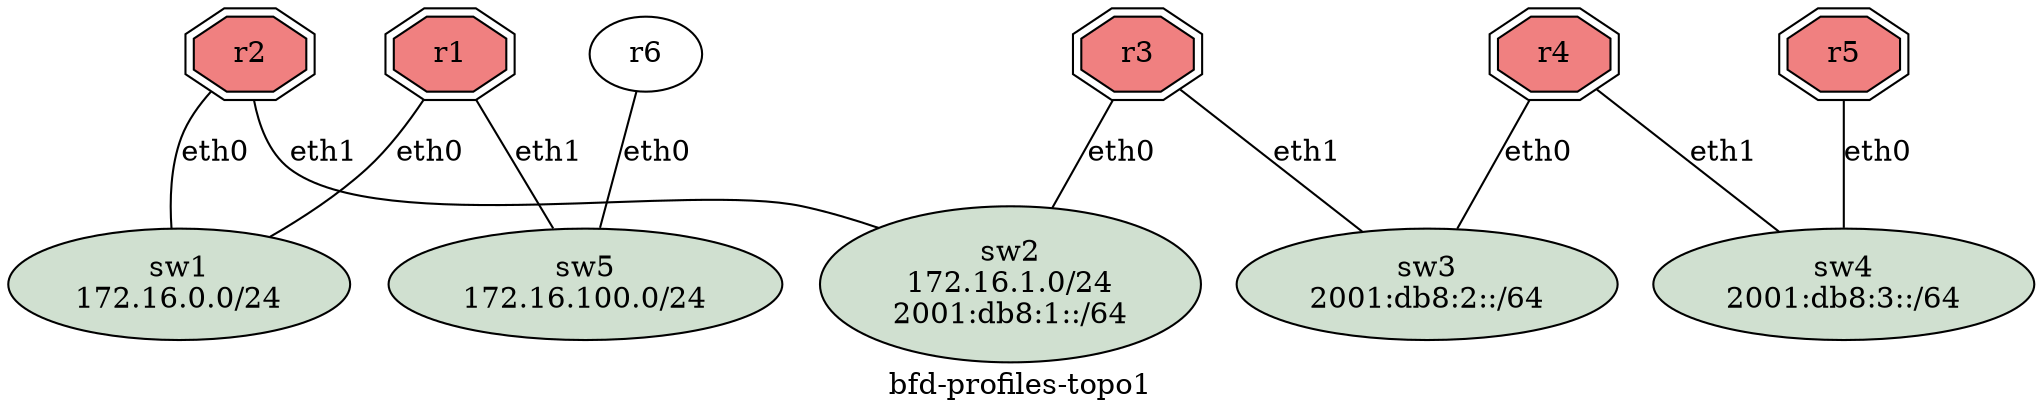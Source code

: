 ## Color coding:
#########################
##  Main FRR: #f08080  red
##  Switches: #d0e0d0  gray
##  RIP:      #19e3d9  Cyan
##  RIPng:    #fcb314  dark yellow
##  OSPFv2:   #32b835  Green
##  OSPFv3:   #19e3d9  Cyan
##  ISIS IPv4 #fcb314  dark yellow
##  ISIS IPv6 #9a81ec  purple
##  BGP IPv4  #eee3d3  beige
##  BGP IPv6  #fdff00  yellow
##### Colors (see http://www.color-hex.com/)

graph template {
  label="bfd-profiles-topo1";

  # Routers
  r1 [
    shape=doubleoctagon,
    label="r1",
    fillcolor="#f08080",
    style=filled,
  ];
  r2 [
    shape=doubleoctagon
    label="r2",
    fillcolor="#f08080",
    style=filled,
  ];
  r3 [
    shape=doubleoctagon
    label="r3",
    fillcolor="#f08080",
    style=filled,
  ];
  r4 [
    shape=doubleoctagon
    label="r4",
    fillcolor="#f08080",
    style=filled,
  ];
  r5 [
    shape=doubleoctagon
    label="r5",
    fillcolor="#f08080",
    style=filled,
  ];

  # Switches
  sw1 [
    shape=oval,
    label="sw1\n172.16.0.0/24",
    fillcolor="#d0e0d0",
    style=filled,
  ];
  sw2 [
    shape=oval,
    label="sw2\n172.16.1.0/24\n2001:db8:1::/64",
    fillcolor="#d0e0d0",
    style=filled,
  ];
  sw3 [
    shape=oval,
    label="sw3\n2001:db8:2::/64",
    fillcolor="#d0e0d0",
    style=filled,
  ];
  sw4 [
    shape=oval,
    label="sw4\n2001:db8:3::/64",
    fillcolor="#d0e0d0",
    style=filled,
  ];
  sw5 [
    shape=oval,
    label="sw5\n172.16.100.0/24",
    fillcolor="#d0e0d0",
    style=filled,
  ];

  # Connections
  r1 -- sw1 [label="eth0"];
  r2 -- sw1 [label="eth0"];

  r2 -- sw2 [label="eth1"];
  r3 -- sw2 [label="eth0"];

  r3 -- sw3 [label="eth1"];
  r4 -- sw3 [label="eth0"];

  r4 -- sw4 [label="eth1"];
  r5 -- sw4 [label="eth0"];

  r1 -- sw5 [label="eth1"];
  r6 -- sw5 [label="eth0"];
}
